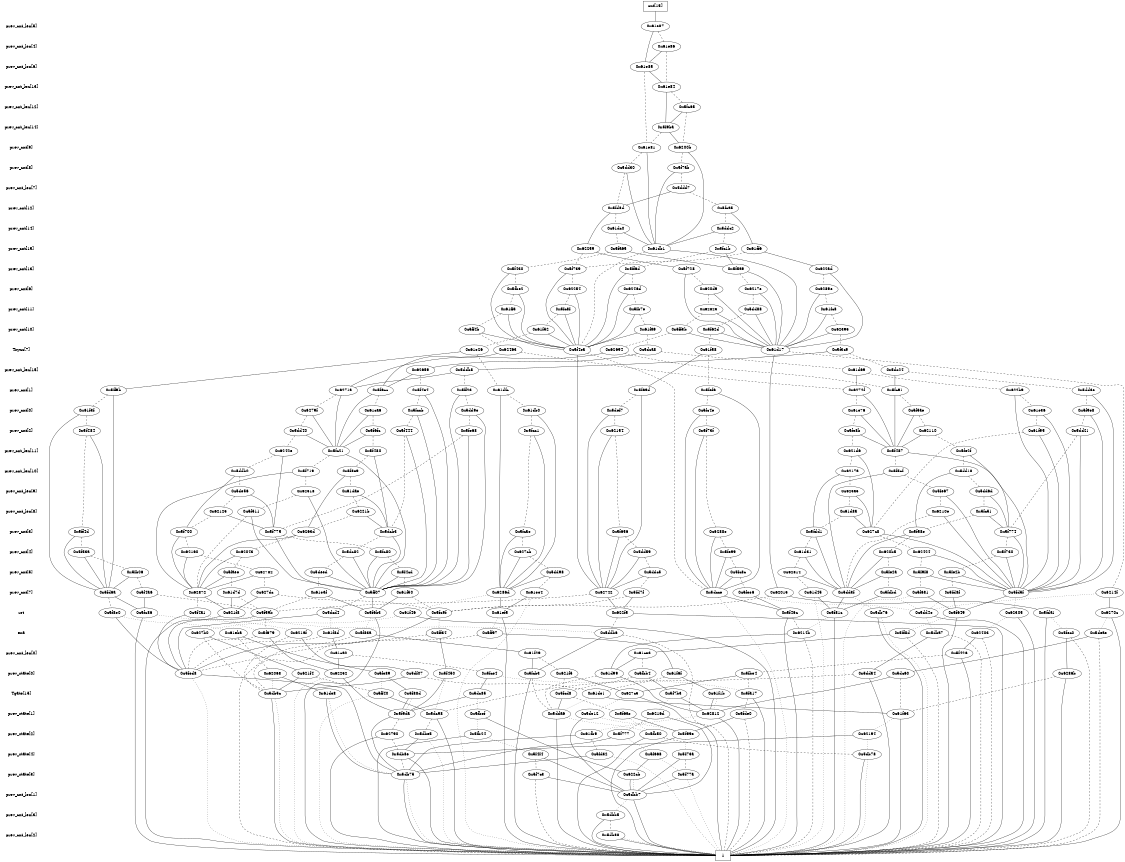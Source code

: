 digraph "DD" {
size = "7.5,10"
center = true;
edge [dir = none];
{ node [shape = plaintext];
  edge [style = invis];
  "CONST NODES" [style = invis];
" prev_cnt_len[5] " -> " prev_cnt_len[4] " -> " prev_cnt_len[6] " -> " prev_cnt_len[13] " -> " prev_cnt_len[12] " -> " prev_cnt_len[14] " -> " prev_cnt[9] " -> " prev_cnt[8] " -> " prev_cnt_len[7] " -> " prev_cnt[12] " -> " prev_cnt[14] " -> " prev_cnt[15] " -> " prev_cnt[13] " -> " prev_cnt[6] " -> " prev_cnt[11] " -> " prev_cnt[10] " -> " Tsync[7] " -> " prev_cnt_len[15] " -> " prev_cnt[1] " -> " prev_cnt[0] " -> " prev_cnt[2] " -> " prev_cnt_len[11] " -> " prev_cnt_len[10] " -> " prev_cnt_len[9] " -> " prev_cnt_len[8] " -> " prev_cnt[3] " -> " prev_cnt[4] " -> " prev_cnt[5] " -> " prev_cnt[7] " -> " rst " -> " ena " -> " prev_cnt_len[0] " -> " prev_state[0] " -> " Tgate[15] " -> " prev_state[1] " -> " prev_state[2] " -> " prev_state[4] " -> " prev_state[3] " -> " prev_cnt_len[1] " -> " prev_cnt_len[3] " -> " prev_cnt_len[2] " -> "CONST NODES"; 
}
{ rank = same; node [shape = box]; edge [style = invis];
"  cnt[15]  "; }
{ rank = same; " prev_cnt_len[5] ";
"0x61e87";
}
{ rank = same; " prev_cnt_len[4] ";
"0x61e86";
}
{ rank = same; " prev_cnt_len[6] ";
"0x61e85";
}
{ rank = same; " prev_cnt_len[13] ";
"0x61e84";
}
{ rank = same; " prev_cnt_len[12] ";
"0x5fc65";
}
{ rank = same; " prev_cnt_len[14] ";
"0x5f9ba";
}
{ rank = same; " prev_cnt[9] ";
"0x61e81";
"0x6200b";
}
{ rank = same; " prev_cnt[8] ";
"0x5dd30";
"0x5f7ab";
}
{ rank = same; " prev_cnt_len[7] ";
"0x5ddd7";
}
{ rank = same; " prev_cnt[12] ";
"0x5fd8d";
"0x5fca5";
}
{ rank = same; " prev_cnt[14] ";
"0x5ddc2";
"0x61dc0";
}
{ rank = same; " prev_cnt[15] ";
"0x61ff6";
"0x5fc1b";
"0x5fa65";
"0x62259";
"0x61db1";
}
{ rank = same; " prev_cnt[13] ";
"0x5ff6d";
"0x5f728";
"0x5f430";
"0x5f739";
"0x622ad";
"0x5f5a9";
}
{ rank = same; " prev_cnt[6] ";
"0x62254";
"0x620d9";
"0x6289e";
"0x5fbe2";
"0x6246d";
"0x6217e";
}
{ rank = same; " prev_cnt[11] ";
"0x61fc8";
"0x61ff3";
"0x5fc8f";
"0x62823";
"0x5fb7e";
"0x5dd88";
}
{ rank = same; " prev_cnt[10] ";
"0x5f62d";
"0x62395";
"0x5ff3b";
"0x61f52";
"0x61fa9";
"0x5ff4b";
}
{ rank = same; " Tsync[7] ";
"0x62694";
"0x5f4ea";
"0x5f3c9";
"0x62463";
"0x61d17";
"0x5dca8";
"0x61f58";
"0x61e26";
}
{ rank = same; " prev_cnt_len[15] ";
"0x62659";
"0x5ddb8";
"0x5dc24";
"0x61d69";
}
{ rank = same; " prev_cnt[1] ";
"0x622b9";
"0x5fef6";
"0x61dfc";
"0x5ff23";
"0x6271a";
"0x6272f";
"0x5ff9b";
"0x5dd3e";
"0x5f6cc";
"0x5f4e4";
"0x5fc91";
"0x5f69d";
}
{ rank = same; " prev_cnt[0] ";
"0x5f5ae";
"0x61f3f";
"0x5fccb";
"0x5def7";
"0x5dd9e";
"0x61db0";
"0x6279f";
"0x5fc4e";
"0x61e36";
"0x5f9e8";
"0x61e76";
"0x61ca6";
}
{ rank = same; " prev_cnt[2] ";
"0x5fe8b";
"0x5fcc1";
"0x5fe68";
"0x5dd40";
"0x62110";
"0x5f444";
"0x5f73f";
"0x5dd21";
"0x62154";
"0x5f484";
"0x5f6fc";
"0x61f95";
}
{ rank = same; " prev_cnt_len[11] ";
"0x5f480";
"0x5f487";
"0x621d6";
"0x5fe2f";
"0x5fc21";
"0x6242e";
}
{ rank = same; " prev_cnt_len[10] ";
"0x5dd18";
"0x5f5cf";
"0x5f8e9";
"0x5ddb0";
"0x6217a";
"0x5f719";
}
{ rank = same; " prev_cnt_len[9] ";
"0x61dae";
"0x5dd6d";
"0x62318";
"0x5fe67";
"0x623a5";
"0x5de56";
}
{ rank = same; " prev_cnt_len[8] ";
"0x5fc51";
"0x5f511";
"0x6210e";
"0x62125";
"0x61d8a";
"0x6221b";
}
{ rank = same; " prev_cnt[3] ";
"0x627c8";
"0x5fcae";
"0x6263d";
"0x6288e";
"0x5f656";
"0x5fdd1";
"0x5f774";
"0x5f58e";
"0x5f775";
"0x5dcb3";
"0x5f700";
"0x5ff4d";
}
{ rank = same; " prev_cnt[4] ";
"0x5fe99";
"0x5dd59";
"0x5fc80";
"0x620b5";
"0x5f53a";
"0x61d31";
"0x5dc82";
"0x62160";
"0x62043";
"0x62424";
"0x627cb";
"0x5f730";
}
{ rank = same; " prev_cnt[5] ";
"0x5f4cd";
"0x5dd98";
"0x5faee";
"0x62782";
"0x5fe2b";
"0x5fc8c";
"0x5fb06";
"0x5deed";
"0x62814";
"0x5fe2a";
"0x5f9f8";
"0x5ddc5";
}
{ rank = same; " prev_cnt[7] ";
"0x5fd8f";
"0x5f4a6";
"0x61e3f";
"0x627dc";
"0x62015";
"0x5dd3f";
"0x5fd7f";
"0x5dcce";
"0x61d45";
"0x5fd6a";
"0x6214f";
"0x5f681";
"0x61ee4";
"0x5ff07";
"0x5fee6";
"0x61f50";
"0x6286d";
"0x5fdbd";
"0x61d7d";
"0x62872";
"0x62742";
"0x5fd5f";
}
{ rank = same; " rst ";
"0x5fda1";
"0x61f46";
"0x5f46c";
"0x5f81c";
"0x62305";
"0x5f649";
"0x5f8e0";
"0x5fc9f";
"0x61ef5";
"0x5f6b3";
"0x5dd4e";
"0x5dcd4";
"0x5fc86";
"0x6270c";
"0x622f5";
"0x621f8";
"0x5db76";
"0x5f4a1";
"0x5f59b";
}
{ rank = same; " ena ";
"0x5ddb6";
"0x627b0";
"0x5deae";
"0x6214b";
"0x5ff8d";
"0x5dba7";
"0x61f8d";
"0x5f83a";
"0x621af";
"0x5ff97";
"0x62403";
"0x5ff34";
"0x61eba";
"0x5f679";
"0x5fec0";
}
{ rank = same; " prev_cnt_len[0] ";
"0x61ce3";
"0x61f29";
"0x5f426";
"0x61ca0";
}
{ rank = same; " prev_state[0] ";
"0x62068";
"0x621f4";
"0x5fce4";
"0x5dda4";
"0x5df07";
"0x5fe89";
"0x5fbe4";
"0x62252";
"0x6286b";
"0x621f5";
"0x5fcb3";
"0x61f6f";
"0x5dc60";
"0x5fed8";
"0x61d99";
"0x5f450";
"0x5fbb4";
}
{ rank = same; " Tgate[15] ";
"0x61de1";
"0x5dc85";
"0x5ff40";
"0x627c5";
"0x5fcd8";
"0x5fa17";
"0x61de8";
"0x5f88d";
"0x5db5c";
"0x61f1b";
"0x5f7b3";
}
{ rank = same; " prev_state[1] ";
"0x5dda6";
"0x5fde0";
"0x61f63";
"0x5f9da";
"0x5f6ae";
"0x5dc98";
"0x5de12";
"0x5fbef";
"0x6216d";
"0x62812";
}
{ rank = same; " prev_state[2] ";
"0x62790";
"0x5fb24";
"0x62194";
"0x5f99e";
"0x5dbe5";
"0x61fb9";
"0x5fb50";
"0x5f777";
}
{ rank = same; " prev_state[4] ";
"0x5f4f4";
"0x5fd32";
"0x5db8e";
"0x5f668";
"0x5f73a";
"0x5db78";
}
{ rank = same; " prev_state[3] ";
"0x622cb";
"0x5f77a";
"0x5f7c3";
"0x5db75";
}
{ rank = same; " prev_cnt_len[1] ";
"0x5dbb7";
}
{ rank = same; " prev_cnt_len[3] ";
"0x5dbb5";
}
{ rank = same; " prev_cnt_len[2] ";
"0x5db88";
}
{ rank = same; "CONST NODES";
{ node [shape = box]; "0x5db40";
}
}
"  cnt[15]  " -> "0x61e87" [style = solid];
"0x61e87" -> "0x61e85";
"0x61e87" -> "0x61e86" [style = dashed];
"0x61e86" -> "0x61e85";
"0x61e86" -> "0x61e84" [style = dashed];
"0x61e85" -> "0x61e84";
"0x61e85" -> "0x61e81" [style = dashed];
"0x61e84" -> "0x5f9ba";
"0x61e84" -> "0x5fc65" [style = dashed];
"0x5fc65" -> "0x5f9ba";
"0x5fc65" -> "0x6200b" [style = dashed];
"0x5f9ba" -> "0x6200b";
"0x5f9ba" -> "0x61e81" [style = dashed];
"0x61e81" -> "0x61db1";
"0x61e81" -> "0x5dd30" [style = dashed];
"0x6200b" -> "0x61db1";
"0x6200b" -> "0x5f7ab" [style = dashed];
"0x5dd30" -> "0x61db1";
"0x5dd30" -> "0x5fd8d" [style = dashed];
"0x5f7ab" -> "0x61db1";
"0x5f7ab" -> "0x5ddd7" [style = dashed];
"0x5ddd7" -> "0x5fd8d";
"0x5ddd7" -> "0x5fca5" [style = dashed];
"0x5fd8d" -> "0x62259";
"0x5fd8d" -> "0x61dc0" [style = dashed];
"0x5fca5" -> "0x61ff6";
"0x5fca5" -> "0x5ddc2" [style = dashed];
"0x5ddc2" -> "0x61db1";
"0x5ddc2" -> "0x5fc1b" [style = dashed];
"0x61dc0" -> "0x61db1";
"0x61dc0" -> "0x5fa65" [style = dashed];
"0x61ff6" -> "0x622ad";
"0x61ff6" -> "0x5f739" [style = dashed];
"0x5fc1b" -> "0x5f5a9";
"0x5fc1b" -> "0x5ff6d" [style = dashed];
"0x5fa65" -> "0x5f5a9";
"0x5fa65" -> "0x5f430" [style = dashed];
"0x62259" -> "0x5f728";
"0x62259" -> "0x5f739" [style = dashed];
"0x61db1" -> "0x61d17";
"0x61db1" -> "0x5f4ea" [style = dashed];
"0x5ff6d" -> "0x5f4ea";
"0x5ff6d" -> "0x6246d" [style = dashed];
"0x5f728" -> "0x61d17";
"0x5f728" -> "0x620d9" [style = dashed];
"0x5f430" -> "0x5f4ea";
"0x5f430" -> "0x5fbe2" [style = dashed];
"0x5f739" -> "0x5f4ea";
"0x5f739" -> "0x62254" [style = dashed];
"0x622ad" -> "0x61d17";
"0x622ad" -> "0x6289e" [style = dashed];
"0x5f5a9" -> "0x61d17";
"0x5f5a9" -> "0x6217e" [style = dashed];
"0x62254" -> "0x5f4ea";
"0x62254" -> "0x5fc8f" [style = dashed];
"0x620d9" -> "0x61d17";
"0x620d9" -> "0x62823" [style = dashed];
"0x6289e" -> "0x61d17";
"0x6289e" -> "0x61fc8" [style = dashed];
"0x5fbe2" -> "0x5f4ea";
"0x5fbe2" -> "0x61ff3" [style = dashed];
"0x6246d" -> "0x5f4ea";
"0x6246d" -> "0x5fb7e" [style = dashed];
"0x6217e" -> "0x61d17";
"0x6217e" -> "0x5dd88" [style = dashed];
"0x61fc8" -> "0x61d17";
"0x61fc8" -> "0x62395" [style = dashed];
"0x61ff3" -> "0x5f4ea";
"0x61ff3" -> "0x5ff4b" [style = dashed];
"0x5fc8f" -> "0x5f4ea";
"0x5fc8f" -> "0x61f52" [style = dashed];
"0x62823" -> "0x61d17";
"0x62823" -> "0x5ff3b" [style = dashed];
"0x5fb7e" -> "0x5f4ea";
"0x5fb7e" -> "0x61fa9" [style = dashed];
"0x5dd88" -> "0x61d17";
"0x5dd88" -> "0x5f62d" [style = dashed];
"0x5f62d" -> "0x61d17";
"0x5f62d" -> "0x61f58" [style = dashed];
"0x62395" -> "0x61d17";
"0x62395" -> "0x5f3c9" [style = dashed];
"0x5ff3b" -> "0x61d17";
"0x5ff3b" -> "0x62694" [style = dashed];
"0x61f52" -> "0x5f4ea";
"0x61f52" -> "0x61e26" [style = dashed];
"0x61fa9" -> "0x5f4ea";
"0x61fa9" -> "0x5dca8" [style = dashed];
"0x5ff4b" -> "0x5f4ea";
"0x5ff4b" -> "0x62463" [style = dashed];
"0x62694" -> "0x6271a";
"0x62694" -> "0x5fc91" [style = dashed];
"0x5f4ea" -> "0x62742";
"0x5f4ea" -> "0x5dcce" [style = dashed];
"0x5f3c9" -> "0x5ddb8";
"0x5f3c9" -> "0x5dc24" [style = dashed];
"0x62463" -> "0x5f6cc";
"0x62463" -> "0x6272f" [style = dashed];
"0x61d17" -> "0x62015";
"0x61d17" -> "0x6214f" [style = dashed];
"0x5dca8" -> "0x62659";
"0x5dca8" -> "0x61d69" [style = dashed];
"0x61f58" -> "0x5f69d";
"0x61f58" -> "0x5fef6" [style = dashed];
"0x61e26" -> "0x5ff9b";
"0x61e26" -> "0x61dfc" [style = dashed];
"0x62659" -> "0x5f6cc";
"0x62659" -> "0x5f4e4" [style = dashed];
"0x5ddb8" -> "0x6271a";
"0x5ddb8" -> "0x5ff23" [style = dashed];
"0x5dc24" -> "0x5fc91";
"0x5dc24" -> "0x5dd3e" [style = dashed];
"0x61d69" -> "0x6272f";
"0x61d69" -> "0x622b9" [style = dashed];
"0x622b9" -> "0x5fd5f";
"0x622b9" -> "0x61e36" [style = dashed];
"0x5fef6" -> "0x5dcce";
"0x5fef6" -> "0x5fc4e" [style = dashed];
"0x61dfc" -> "0x6286d";
"0x61dfc" -> "0x61db0" [style = dashed];
"0x5ff23" -> "0x5ff07";
"0x5ff23" -> "0x5dd9e" [style = dashed];
"0x6271a" -> "0x5fc21";
"0x6271a" -> "0x6279f" [style = dashed];
"0x6272f" -> "0x5f487";
"0x6272f" -> "0x61e76" [style = dashed];
"0x5ff9b" -> "0x5fd6a";
"0x5ff9b" -> "0x61f3f" [style = dashed];
"0x5dd3e" -> "0x5fd5f";
"0x5dd3e" -> "0x5f9e8" [style = dashed];
"0x5f6cc" -> "0x5fc21";
"0x5f6cc" -> "0x61ca6" [style = dashed];
"0x5f4e4" -> "0x5ff07";
"0x5f4e4" -> "0x5fccb" [style = dashed];
"0x5fc91" -> "0x5f487";
"0x5fc91" -> "0x5f5ae" [style = dashed];
"0x5f69d" -> "0x62742";
"0x5f69d" -> "0x5def7" [style = dashed];
"0x5f5ae" -> "0x5f487";
"0x5f5ae" -> "0x62110" [style = dashed];
"0x61f3f" -> "0x5fd6a";
"0x61f3f" -> "0x5f484" [style = dashed];
"0x5fccb" -> "0x5ff07";
"0x5fccb" -> "0x5f444" [style = dashed];
"0x5def7" -> "0x62742";
"0x5def7" -> "0x62154" [style = dashed];
"0x5dd9e" -> "0x5ff07";
"0x5dd9e" -> "0x5fe68" [style = dashed];
"0x61db0" -> "0x6286d";
"0x61db0" -> "0x5fcc1" [style = dashed];
"0x6279f" -> "0x5fc21";
"0x6279f" -> "0x5dd40" [style = dashed];
"0x5fc4e" -> "0x5dcce";
"0x5fc4e" -> "0x5f73f" [style = dashed];
"0x61e36" -> "0x5fd5f";
"0x61e36" -> "0x61f95" [style = dashed];
"0x5f9e8" -> "0x5fd5f";
"0x5f9e8" -> "0x5dd21" [style = dashed];
"0x61e76" -> "0x5f487";
"0x61e76" -> "0x5fe8b" [style = dashed];
"0x61ca6" -> "0x5fc21";
"0x61ca6" -> "0x5f6fc" [style = dashed];
"0x5fe8b" -> "0x5f487";
"0x5fe8b" -> "0x621d6" [style = dashed];
"0x5fcc1" -> "0x6286d";
"0x5fcc1" -> "0x5fcae" [style = dashed];
"0x5fe68" -> "0x5ff07";
"0x5fe68" -> "0x5f775" [style = dashed];
"0x5dd40" -> "0x5fc21";
"0x5dd40" -> "0x6242e" [style = dashed];
"0x62110" -> "0x5f487";
"0x62110" -> "0x5fe2f" [style = dashed];
"0x5f444" -> "0x5ff07";
"0x5f444" -> "0x5dcb3" [style = dashed];
"0x5f73f" -> "0x5dcce";
"0x5f73f" -> "0x6288e" [style = dashed];
"0x5dd21" -> "0x5fd5f";
"0x5dd21" -> "0x5f774" [style = dashed];
"0x62154" -> "0x62742";
"0x62154" -> "0x5f656" [style = dashed];
"0x5f484" -> "0x5fd6a";
"0x5f484" -> "0x5ff4d" [style = dashed];
"0x5f6fc" -> "0x5fc21";
"0x5f6fc" -> "0x5f480" [style = dashed];
"0x61f95" -> "0x5fd5f";
"0x61f95" -> "0x627c8" [style = dashed];
"0x5f480" -> "0x5dcb3";
"0x5f480" -> "0x5f8e9" [style = dashed];
"0x5f487" -> "0x5fd5f";
"0x5f487" -> "0x5f5cf" [style = dashed];
"0x621d6" -> "0x627c8";
"0x621d6" -> "0x6217a" [style = dashed];
"0x5fe2f" -> "0x5f774";
"0x5fe2f" -> "0x5dd18" [style = dashed];
"0x5fc21" -> "0x5ff07";
"0x5fc21" -> "0x5f719" [style = dashed];
"0x6242e" -> "0x5f775";
"0x6242e" -> "0x5ddb0" [style = dashed];
"0x5dd18" -> "0x5f58e";
"0x5dd18" -> "0x5dd6d" [style = dashed];
"0x5f5cf" -> "0x5dd3f";
"0x5f5cf" -> "0x5fe67" [style = dashed];
"0x5f8e9" -> "0x6263d";
"0x5f8e9" -> "0x61dae" [style = dashed];
"0x5ddb0" -> "0x5f700";
"0x5ddb0" -> "0x5de56" [style = dashed];
"0x6217a" -> "0x5fdd1";
"0x6217a" -> "0x623a5" [style = dashed];
"0x5f719" -> "0x62872";
"0x5f719" -> "0x62318" [style = dashed];
"0x61dae" -> "0x5dcb3";
"0x61dae" -> "0x6221b" [style = dashed];
"0x5dd6d" -> "0x5f774";
"0x5dd6d" -> "0x5fc51" [style = dashed];
"0x62318" -> "0x5ff07";
"0x62318" -> "0x5f511" [style = dashed];
"0x5fe67" -> "0x5fd5f";
"0x5fe67" -> "0x6210e" [style = dashed];
"0x623a5" -> "0x627c8";
"0x623a5" -> "0x61d8a" [style = dashed];
"0x5de56" -> "0x5f775";
"0x5de56" -> "0x62125" [style = dashed];
"0x5fc51" -> "0x5f774";
"0x5fc51" -> "0x5f58e" [style = dashed];
"0x5f511" -> "0x5ff07";
"0x5f511" -> "0x62872" [style = dashed];
"0x6210e" -> "0x5fd5f";
"0x6210e" -> "0x5dd3f" [style = dashed];
"0x62125" -> "0x5f775";
"0x62125" -> "0x5f700" [style = dashed];
"0x61d8a" -> "0x627c8";
"0x61d8a" -> "0x5fdd1" [style = dashed];
"0x6221b" -> "0x5dcb3";
"0x6221b" -> "0x6263d" [style = dashed];
"0x627c8" -> "0x5fd5f";
"0x627c8" -> "0x62424" [style = dashed];
"0x5fcae" -> "0x6286d";
"0x5fcae" -> "0x627cb" [style = dashed];
"0x6263d" -> "0x62872";
"0x6263d" -> "0x62043" [style = dashed];
"0x6288e" -> "0x5dcce";
"0x6288e" -> "0x5fe99" [style = dashed];
"0x5f656" -> "0x62742";
"0x5f656" -> "0x5dd59" [style = dashed];
"0x5fdd1" -> "0x5dd3f";
"0x5fdd1" -> "0x61d31" [style = dashed];
"0x5f774" -> "0x5fd5f";
"0x5f774" -> "0x5f730" [style = dashed];
"0x5f58e" -> "0x5dd3f";
"0x5f58e" -> "0x620b5" [style = dashed];
"0x5f775" -> "0x5ff07";
"0x5f775" -> "0x5fc80" [style = dashed];
"0x5dcb3" -> "0x5ff07";
"0x5dcb3" -> "0x5dc82" [style = dashed];
"0x5f700" -> "0x62872";
"0x5f700" -> "0x62160" [style = dashed];
"0x5ff4d" -> "0x5fd6a";
"0x5ff4d" -> "0x5f53a" [style = dashed];
"0x5fe99" -> "0x5dcce";
"0x5fe99" -> "0x5fc8c" [style = dashed];
"0x5dd59" -> "0x62742";
"0x5dd59" -> "0x5ddc5" [style = dashed];
"0x5fc80" -> "0x5ff07";
"0x5fc80" -> "0x5f4cd" [style = dashed];
"0x620b5" -> "0x5dd3f";
"0x620b5" -> "0x5fe2a" [style = dashed];
"0x5f53a" -> "0x5fd6a";
"0x5f53a" -> "0x5fb06" [style = dashed];
"0x61d31" -> "0x5dd3f";
"0x61d31" -> "0x62814" [style = dashed];
"0x5dc82" -> "0x5ff07";
"0x5dc82" -> "0x5deed" [style = dashed];
"0x62160" -> "0x62872";
"0x62160" -> "0x62782" [style = dashed];
"0x62043" -> "0x62872";
"0x62043" -> "0x5faee" [style = dashed];
"0x62424" -> "0x5fd5f";
"0x62424" -> "0x5f9f8" [style = dashed];
"0x627cb" -> "0x6286d";
"0x627cb" -> "0x5dd98" [style = dashed];
"0x5f730" -> "0x5fd5f";
"0x5f730" -> "0x5fe2b" [style = dashed];
"0x5f4cd" -> "0x5ff07";
"0x5f4cd" -> "0x61f50" [style = dashed];
"0x5dd98" -> "0x6286d";
"0x5dd98" -> "0x61ee4" [style = dashed];
"0x5faee" -> "0x62872";
"0x5faee" -> "0x61d7d" [style = dashed];
"0x62782" -> "0x62872";
"0x62782" -> "0x627dc" [style = dashed];
"0x5fe2b" -> "0x5fd5f";
"0x5fe2b" -> "0x5fd8f" [style = dashed];
"0x5fc8c" -> "0x5dcce";
"0x5fc8c" -> "0x5fee6" [style = dashed];
"0x5fb06" -> "0x5fd6a";
"0x5fb06" -> "0x5f4a6" [style = dashed];
"0x5deed" -> "0x5ff07";
"0x5deed" -> "0x61e3f" [style = dashed];
"0x62814" -> "0x5dd3f";
"0x62814" -> "0x61d45" [style = dashed];
"0x5fe2a" -> "0x5dd3f";
"0x5fe2a" -> "0x5fdbd" [style = dashed];
"0x5f9f8" -> "0x5fd5f";
"0x5f9f8" -> "0x5f681" [style = dashed];
"0x5ddc5" -> "0x62742";
"0x5ddc5" -> "0x5fd7f" [style = dashed];
"0x5fd8f" -> "0x5f649";
"0x5fd8f" -> "0x5dd4e" [style = dotted];
"0x5f4a6" -> "0x5fc86";
"0x5f4a6" -> "0x5f59b" [style = dashed];
"0x61e3f" -> "0x5f6b3";
"0x61e3f" -> "0x5f59b" [style = dashed];
"0x627dc" -> "0x621f8";
"0x627dc" -> "0x5fc9f" [style = dashed];
"0x62015" -> "0x5fda1";
"0x62015" -> "0x5fc9f" [style = dashed];
"0x5dd3f" -> "0x5f81c";
"0x5dd3f" -> "0x5db76" [style = dotted];
"0x5fd7f" -> "0x622f5";
"0x5fd7f" -> "0x5fc9f" [style = dashed];
"0x5dcce" -> "0x5f46c";
"0x5dcce" -> "0x5db40" [style = dotted];
"0x61d45" -> "0x5f81c";
"0x61d45" -> "0x5db40" [style = dotted];
"0x5fd6a" -> "0x5fc86";
"0x5fd6a" -> "0x5f8e0" [style = dashed];
"0x6214f" -> "0x6270c";
"0x6214f" -> "0x5dd4e" [style = dotted];
"0x5f681" -> "0x5f649";
"0x5f681" -> "0x5db40" [style = dotted];
"0x61ee4" -> "0x61ef5";
"0x61ee4" -> "0x5db40" [style = dotted];
"0x5ff07" -> "0x5f6b3";
"0x5ff07" -> "0x5dcd4" [style = dashed];
"0x5fee6" -> "0x5f46c";
"0x5fee6" -> "0x5dd4e" [style = dotted];
"0x61f50" -> "0x5f6b3";
"0x61f50" -> "0x5fc9f" [style = dashed];
"0x6286d" -> "0x61ef5";
"0x6286d" -> "0x61f46" [style = dotted];
"0x5fdbd" -> "0x5f81c";
"0x5fdbd" -> "0x5dd4e" [style = dotted];
"0x61d7d" -> "0x621f8";
"0x61d7d" -> "0x5f59b" [style = dashed];
"0x62872" -> "0x621f8";
"0x62872" -> "0x5f4a1" [style = dashed];
"0x62742" -> "0x622f5";
"0x62742" -> "0x5f59b" [style = dashed];
"0x5fd5f" -> "0x5f649";
"0x5fd5f" -> "0x62305" [style = dotted];
"0x5fda1" -> "0x5db40";
"0x5fda1" -> "0x5fec0" [style = dotted];
"0x61f46" -> "0x5db40";
"0x61f46" -> "0x627b0" [style = dotted];
"0x5f46c" -> "0x5db40";
"0x5f46c" -> "0x6214b" [style = dashed];
"0x5f81c" -> "0x5db40";
"0x5f81c" -> "0x6214b" [style = dotted];
"0x62305" -> "0x5db40";
"0x62305" -> "0x62403" [style = dotted];
"0x5f649" -> "0x5db40";
"0x5f649" -> "0x5ff8d" [style = dotted];
"0x5f8e0" -> "0x5fed8";
"0x5f8e0" -> "0x61eba" [style = dotted];
"0x5fc9f" -> "0x5fed8";
"0x5fc9f" -> "0x5ff34" [style = dotted];
"0x61ef5" -> "0x5db40";
"0x61ef5" -> "0x5ff97" [style = dotted];
"0x5f6b3" -> "0x5db40";
"0x5f6b3" -> "0x5f83a" [style = dotted];
"0x5dd4e" -> "0x5db40";
"0x5dd4e" -> "0x5dba7" [style = dotted];
"0x5dcd4" -> "0x5fed8";
"0x5dcd4" -> "0x61f8d" [style = dotted];
"0x5fc86" -> "0x5db40";
"0x5fc86" -> "0x621af" [style = dotted];
"0x6270c" -> "0x5db40";
"0x6270c" -> "0x5deae" [style = dotted];
"0x622f5" -> "0x5db40";
"0x622f5" -> "0x5ddb6" [style = dashed];
"0x621f8" -> "0x5db40";
"0x621f8" -> "0x5ddb6" [style = dotted];
"0x5db76" -> "0x5db40";
"0x5db76" -> "0x5db40" [style = dotted];
"0x5f4a1" -> "0x5fed8";
"0x5f4a1" -> "0x5f679" [style = dotted];
"0x5f59b" -> "0x5fed8";
"0x5f59b" -> "0x5f679" [style = dashed];
"0x5ddb6" -> "0x5fcb3";
"0x5ddb6" -> "0x5db40" [style = dashed];
"0x627b0" -> "0x621f4";
"0x627b0" -> "0x5db5c" [style = dashed];
"0x5deae" -> "0x5dc60";
"0x5deae" -> "0x5db40" [style = dashed];
"0x6214b" -> "0x61d99";
"0x6214b" -> "0x5db40" [style = dashed];
"0x5ff8d" -> "0x61ce3";
"0x5ff8d" -> "0x5db40" [style = dashed];
"0x5dba7" -> "0x5dda4";
"0x5dba7" -> "0x5db40" [style = dashed];
"0x61f8d" -> "0x61ca0";
"0x61f8d" -> "0x5fed8" [style = dashed];
"0x5f83a" -> "0x61f29";
"0x5f83a" -> "0x5db40" [style = dashed];
"0x621af" -> "0x5df07";
"0x621af" -> "0x5db5c" [style = dashed];
"0x5ff97" -> "0x61f6f";
"0x5ff97" -> "0x5db5c" [style = dashed];
"0x62403" -> "0x5f426";
"0x62403" -> "0x5db40" [style = dashed];
"0x5ff34" -> "0x5f450";
"0x5ff34" -> "0x5fed8" [style = dashed];
"0x61eba" -> "0x5fe89";
"0x61eba" -> "0x62068" [style = dashed];
"0x5f679" -> "0x62252";
"0x5f679" -> "0x5fed8" [style = dashed];
"0x5fec0" -> "0x6286b";
"0x5fec0" -> "0x5db40" [style = dashed];
"0x61ce3" -> "0x61d99";
"0x61ce3" -> "0x5fbb4" [style = dashed];
"0x61f29" -> "0x5fcb3";
"0x61f29" -> "0x621f5" [style = dashed];
"0x5f426" -> "0x5db40";
"0x5f426" -> "0x5fbe4" [style = dashed];
"0x61ca0" -> "0x62252";
"0x61ca0" -> "0x5fce4" [style = dashed];
"0x62068" -> "0x61de8";
"0x62068" -> "0x5db5c" [style = dotted];
"0x621f4" -> "0x5db5c";
"0x621f4" -> "0x5ff40" [style = dashed];
"0x5fce4" -> "0x5dc85";
"0x5fce4" -> "0x5fa17" [style = dotted];
"0x5dda4" -> "0x5db40";
"0x5dda4" -> "0x5dc98" [style = dashed];
"0x5df07" -> "0x5db5c";
"0x5df07" -> "0x61de1" [style = dashed];
"0x5fe89" -> "0x5f88d";
"0x5fe89" -> "0x5ff40" [style = dotted];
"0x5fbe4" -> "0x627c5";
"0x5fbe4" -> "0x5fa17" [style = dashed];
"0x62252" -> "0x5f9da";
"0x62252" -> "0x5db40" [style = dotted];
"0x6286b" -> "0x5db40";
"0x6286b" -> "0x61f63" [style = dashed];
"0x621f5" -> "0x627c5";
"0x621f5" -> "0x5fcd8" [style = dashed];
"0x5fcb3" -> "0x5db40";
"0x5fcb3" -> "0x5dda6" [style = dashed];
"0x61f6f" -> "0x61f1b";
"0x61f6f" -> "0x61de1" [style = dashed];
"0x5dc60" -> "0x62812";
"0x5dc60" -> "0x61f63" [style = dashed];
"0x5fed8" -> "0x5db75";
"0x5fed8" -> "0x5db40" [style = dotted];
"0x61d99" -> "0x62812";
"0x61d99" -> "0x5dda6" [style = dashed];
"0x5f450" -> "0x5f9da";
"0x5f450" -> "0x5dc98" [style = dotted];
"0x5fbb4" -> "0x5f7b3";
"0x5fbb4" -> "0x5fcd8" [style = dashed];
"0x61de1" -> "0x61f63";
"0x61de1" -> "0x5dda6" [style = dotted];
"0x5dc85" -> "0x5f9da";
"0x5dc85" -> "0x5fbef" [style = dotted];
"0x5ff40" -> "0x5dc98";
"0x5ff40" -> "0x5db40" [style = dotted];
"0x627c5" -> "0x5db40";
"0x627c5" -> "0x5de12" [style = dotted];
"0x5fcd8" -> "0x5dda6";
"0x5fcd8" -> "0x5f6ae" [style = dashed];
"0x5fa17" -> "0x5db40";
"0x5fa17" -> "0x5fde0" [style = dashed];
"0x61de8" -> "0x5db75";
"0x61de8" -> "0x5db75" [style = dotted];
"0x5f88d" -> "0x5f9da";
"0x5f88d" -> "0x5f9da" [style = dotted];
"0x5db5c" -> "0x5db40";
"0x5db5c" -> "0x5db40" [style = dotted];
"0x61f1b" -> "0x62812";
"0x61f1b" -> "0x62812" [style = dotted];
"0x5f7b3" -> "0x62812";
"0x5f7b3" -> "0x6216d" [style = dotted];
"0x5dda6" -> "0x5db40";
"0x5dda6" -> "0x5fb50" [style = dotted];
"0x5fde0" -> "0x5f99e";
"0x5fde0" -> "0x5db40" [style = dashed];
"0x61f63" -> "0x5db40";
"0x61f63" -> "0x62194" [style = dotted];
"0x5f9da" -> "0x5db75";
"0x5f9da" -> "0x62790" [style = dashed];
"0x5f6ae" -> "0x5f99e";
"0x5f6ae" -> "0x5fb50" [style = dotted];
"0x5dc98" -> "0x5db40";
"0x5dc98" -> "0x5dbe5" [style = dashed];
"0x5de12" -> "0x5dbb7";
"0x5de12" -> "0x5f99e" [style = dotted];
"0x5fbef" -> "0x622cb";
"0x5fbef" -> "0x5fb24" [style = dotted];
"0x6216d" -> "0x5dbb7";
"0x6216d" -> "0x5f777" [style = dashed];
"0x62812" -> "0x5db40";
"0x62812" -> "0x61fb9" [style = dotted];
"0x62790" -> "0x5db40";
"0x62790" -> "0x5db8e" [style = dashed];
"0x5fb24" -> "0x5db40";
"0x5fb24" -> "0x5f4f4" [style = dotted];
"0x62194" -> "0x5db8e";
"0x62194" -> "0x5db78" [style = dotted];
"0x5f99e" -> "0x5db40";
"0x5f99e" -> "0x5f73a" [style = dotted];
"0x5dbe5" -> "0x5db8e";
"0x5dbe5" -> "0x5db40" [style = dotted];
"0x61fb9" -> "0x5db75";
"0x61fb9" -> "0x5fd32" [style = dashed];
"0x5fb50" -> "0x5db40";
"0x5fb50" -> "0x5db78" [style = dashed];
"0x5f777" -> "0x5db75";
"0x5f777" -> "0x5f668" [style = dotted];
"0x5f4f4" -> "0x5dbb7";
"0x5f4f4" -> "0x5f7c3" [style = dashed];
"0x5fd32" -> "0x5db75";
"0x5fd32" -> "0x5db40" [style = dotted];
"0x5db8e" -> "0x5db40";
"0x5db8e" -> "0x5db75" [style = dashed];
"0x5f668" -> "0x622cb";
"0x5f668" -> "0x5f77a" [style = dotted];
"0x5f73a" -> "0x5dbb7";
"0x5f73a" -> "0x5f77a" [style = dashed];
"0x5db78" -> "0x5db40";
"0x5db78" -> "0x5db40" [style = dotted];
"0x622cb" -> "0x5dbb7";
"0x622cb" -> "0x5dbb7" [style = dotted];
"0x5f77a" -> "0x5dbb7";
"0x5f77a" -> "0x5db40" [style = dotted];
"0x5f7c3" -> "0x5dbb7";
"0x5f7c3" -> "0x5db40" [style = dashed];
"0x5db75" -> "0x5db40";
"0x5db75" -> "0x5db40" [style = dotted];
"0x5dbb7" -> "0x5db40";
"0x5dbb7" -> "0x5dbb5" [style = dotted];
"0x5dbb5" -> "0x5db40";
"0x5dbb5" -> "0x5db88" [style = dashed];
"0x5db88" -> "0x5db40";
"0x5db88" -> "0x5db40" [style = dotted];
"0x5db40" [label = "1"];
}
